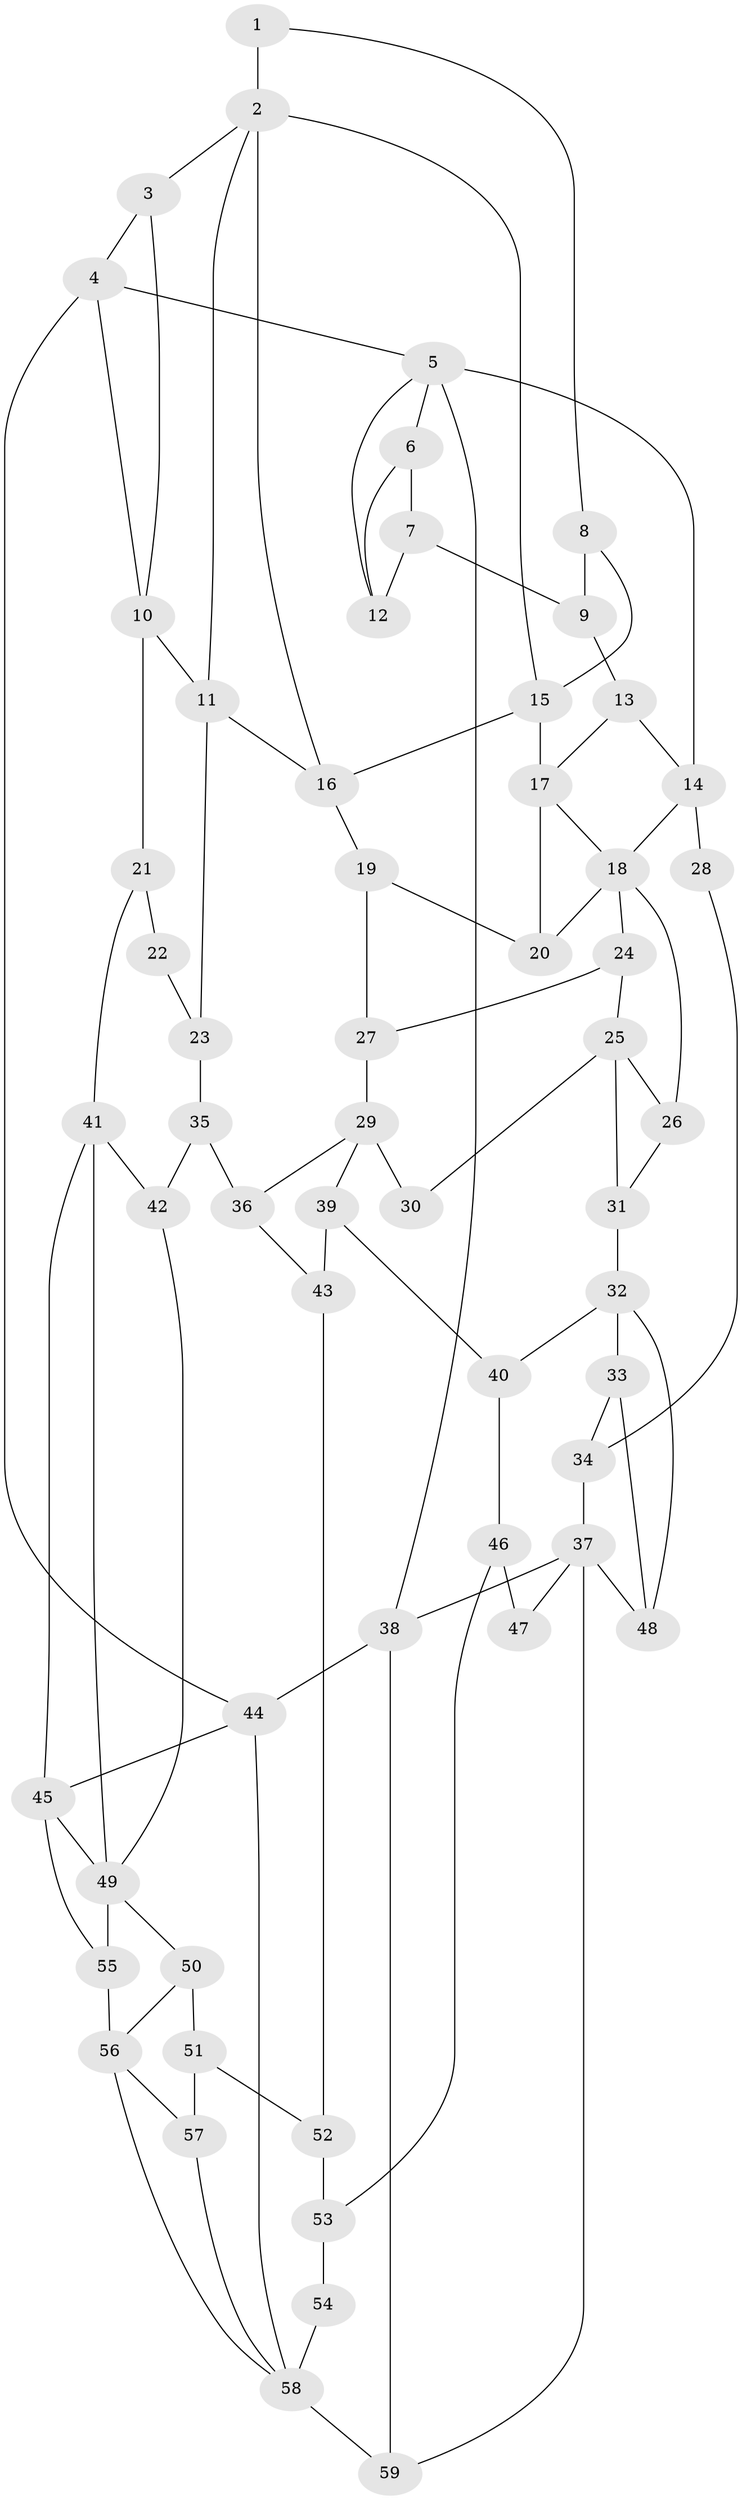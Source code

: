 // original degree distribution, {3: 0.025423728813559324, 4: 0.2288135593220339, 6: 0.2288135593220339, 5: 0.5169491525423728}
// Generated by graph-tools (version 1.1) at 2025/38/03/09/25 02:38:30]
// undirected, 59 vertices, 99 edges
graph export_dot {
graph [start="1"]
  node [color=gray90,style=filled];
  1;
  2;
  3;
  4;
  5;
  6;
  7;
  8;
  9;
  10;
  11;
  12;
  13;
  14;
  15;
  16;
  17;
  18;
  19;
  20;
  21;
  22;
  23;
  24;
  25;
  26;
  27;
  28;
  29;
  30;
  31;
  32;
  33;
  34;
  35;
  36;
  37;
  38;
  39;
  40;
  41;
  42;
  43;
  44;
  45;
  46;
  47;
  48;
  49;
  50;
  51;
  52;
  53;
  54;
  55;
  56;
  57;
  58;
  59;
  1 -- 2 [weight=2.0];
  1 -- 8 [weight=1.0];
  2 -- 3 [weight=1.0];
  2 -- 11 [weight=1.0];
  2 -- 15 [weight=1.0];
  2 -- 16 [weight=1.0];
  3 -- 4 [weight=1.0];
  3 -- 10 [weight=1.0];
  4 -- 5 [weight=1.0];
  4 -- 10 [weight=1.0];
  4 -- 44 [weight=1.0];
  5 -- 6 [weight=1.0];
  5 -- 12 [weight=1.0];
  5 -- 14 [weight=2.0];
  5 -- 38 [weight=1.0];
  6 -- 7 [weight=1.0];
  6 -- 12 [weight=1.0];
  7 -- 9 [weight=1.0];
  7 -- 12 [weight=2.0];
  8 -- 9 [weight=1.0];
  8 -- 15 [weight=1.0];
  9 -- 13 [weight=1.0];
  10 -- 11 [weight=1.0];
  10 -- 21 [weight=2.0];
  11 -- 16 [weight=1.0];
  11 -- 23 [weight=1.0];
  13 -- 14 [weight=1.0];
  13 -- 17 [weight=1.0];
  14 -- 18 [weight=1.0];
  14 -- 28 [weight=2.0];
  15 -- 16 [weight=1.0];
  15 -- 17 [weight=2.0];
  16 -- 19 [weight=1.0];
  17 -- 18 [weight=1.0];
  17 -- 20 [weight=1.0];
  18 -- 20 [weight=1.0];
  18 -- 24 [weight=1.0];
  18 -- 26 [weight=1.0];
  19 -- 20 [weight=1.0];
  19 -- 27 [weight=1.0];
  21 -- 22 [weight=2.0];
  21 -- 41 [weight=2.0];
  22 -- 23 [weight=1.0];
  23 -- 35 [weight=1.0];
  24 -- 25 [weight=1.0];
  24 -- 27 [weight=1.0];
  25 -- 26 [weight=1.0];
  25 -- 30 [weight=1.0];
  25 -- 31 [weight=1.0];
  26 -- 31 [weight=1.0];
  27 -- 29 [weight=2.0];
  28 -- 34 [weight=1.0];
  29 -- 30 [weight=2.0];
  29 -- 36 [weight=1.0];
  29 -- 39 [weight=1.0];
  31 -- 32 [weight=2.0];
  32 -- 33 [weight=2.0];
  32 -- 40 [weight=1.0];
  32 -- 48 [weight=1.0];
  33 -- 34 [weight=1.0];
  33 -- 48 [weight=1.0];
  34 -- 37 [weight=1.0];
  35 -- 36 [weight=1.0];
  35 -- 42 [weight=1.0];
  36 -- 43 [weight=1.0];
  37 -- 38 [weight=1.0];
  37 -- 47 [weight=2.0];
  37 -- 48 [weight=1.0];
  37 -- 59 [weight=1.0];
  38 -- 44 [weight=1.0];
  38 -- 59 [weight=1.0];
  39 -- 40 [weight=1.0];
  39 -- 43 [weight=1.0];
  40 -- 46 [weight=1.0];
  41 -- 42 [weight=2.0];
  41 -- 45 [weight=1.0];
  41 -- 49 [weight=1.0];
  42 -- 49 [weight=1.0];
  43 -- 52 [weight=1.0];
  44 -- 45 [weight=1.0];
  44 -- 58 [weight=1.0];
  45 -- 49 [weight=1.0];
  45 -- 55 [weight=1.0];
  46 -- 47 [weight=1.0];
  46 -- 53 [weight=1.0];
  49 -- 50 [weight=1.0];
  49 -- 55 [weight=2.0];
  50 -- 51 [weight=1.0];
  50 -- 56 [weight=2.0];
  51 -- 52 [weight=1.0];
  51 -- 57 [weight=1.0];
  52 -- 53 [weight=1.0];
  53 -- 54 [weight=4.0];
  54 -- 58 [weight=2.0];
  55 -- 56 [weight=2.0];
  56 -- 57 [weight=1.0];
  56 -- 58 [weight=1.0];
  57 -- 58 [weight=1.0];
  58 -- 59 [weight=1.0];
}
